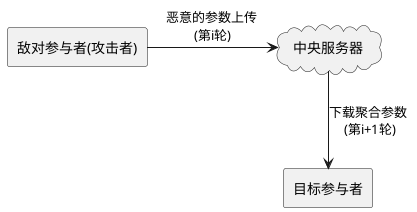 @startuml overfitting_attack
' skinparam handwritten true
' cloud "Central Aggregator" as CA
' database "Target Participant" as TP
' database "Adversarial Participant" as AP

' AP -right-> CA : adversarial parameters in i-th epoch
' CA --> TP : accumulated global parameters in (i+1)-th epoch

cloud "中央服务器" as cs
rectangle "敌对参与者(攻击者)" as ap
rectangle "目标参与者" as tp

ap -right-> cs : 恶意的参数上传 \n(第i轮)
cs -down-> tp : 下载聚合参数 \n(第i+1轮)
@enduml
